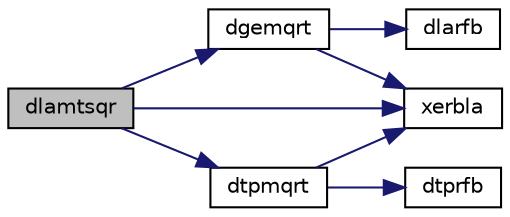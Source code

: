 digraph "dlamtsqr"
{
 // LATEX_PDF_SIZE
  edge [fontname="Helvetica",fontsize="10",labelfontname="Helvetica",labelfontsize="10"];
  node [fontname="Helvetica",fontsize="10",shape=record];
  rankdir="LR";
  Node1 [label="dlamtsqr",height=0.2,width=0.4,color="black", fillcolor="grey75", style="filled", fontcolor="black",tooltip="DLAMTSQR"];
  Node1 -> Node2 [color="midnightblue",fontsize="10",style="solid",fontname="Helvetica"];
  Node2 [label="dgemqrt",height=0.2,width=0.4,color="black", fillcolor="white", style="filled",URL="$dgemqrt_8f.html#af55d7b3137b198647461d429a7e9b2c6",tooltip="DGEMQRT"];
  Node2 -> Node3 [color="midnightblue",fontsize="10",style="solid",fontname="Helvetica"];
  Node3 [label="dlarfb",height=0.2,width=0.4,color="black", fillcolor="white", style="filled",URL="$dlarfb_8f.html#a83c81583bd444e0cf021fb006cd9a5e8",tooltip="DLARFB applies a block reflector or its transpose to a general rectangular matrix."];
  Node2 -> Node4 [color="midnightblue",fontsize="10",style="solid",fontname="Helvetica"];
  Node4 [label="xerbla",height=0.2,width=0.4,color="black", fillcolor="white", style="filled",URL="$xerbla_8f.html#a377ee61015baf8dea7770b3a404b1c07",tooltip="XERBLA"];
  Node1 -> Node5 [color="midnightblue",fontsize="10",style="solid",fontname="Helvetica"];
  Node5 [label="dtpmqrt",height=0.2,width=0.4,color="black", fillcolor="white", style="filled",URL="$dtpmqrt_8f.html#ac998dca531aab64da39faff6b9dd9675",tooltip="DTPMQRT"];
  Node5 -> Node6 [color="midnightblue",fontsize="10",style="solid",fontname="Helvetica"];
  Node6 [label="dtprfb",height=0.2,width=0.4,color="black", fillcolor="white", style="filled",URL="$dtprfb_8f.html#aa6587111426ea9176a800939521c2586",tooltip="DTPRFB applies a real \"triangular-pentagonal\" block reflector to a real matrix, which is composed of ..."];
  Node5 -> Node4 [color="midnightblue",fontsize="10",style="solid",fontname="Helvetica"];
  Node1 -> Node4 [color="midnightblue",fontsize="10",style="solid",fontname="Helvetica"];
}
